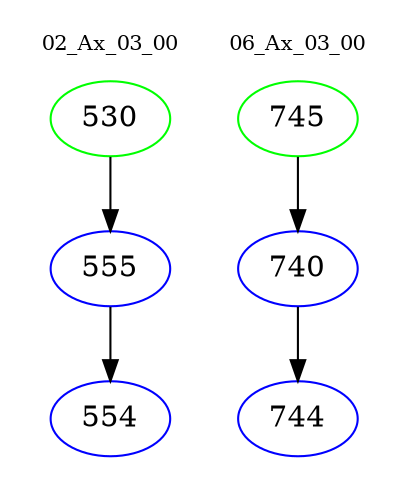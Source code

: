 digraph{
subgraph cluster_0 {
color = white
label = "02_Ax_03_00";
fontsize=10;
T0_530 [label="530", color="green"]
T0_530 -> T0_555 [color="black"]
T0_555 [label="555", color="blue"]
T0_555 -> T0_554 [color="black"]
T0_554 [label="554", color="blue"]
}
subgraph cluster_1 {
color = white
label = "06_Ax_03_00";
fontsize=10;
T1_745 [label="745", color="green"]
T1_745 -> T1_740 [color="black"]
T1_740 [label="740", color="blue"]
T1_740 -> T1_744 [color="black"]
T1_744 [label="744", color="blue"]
}
}
